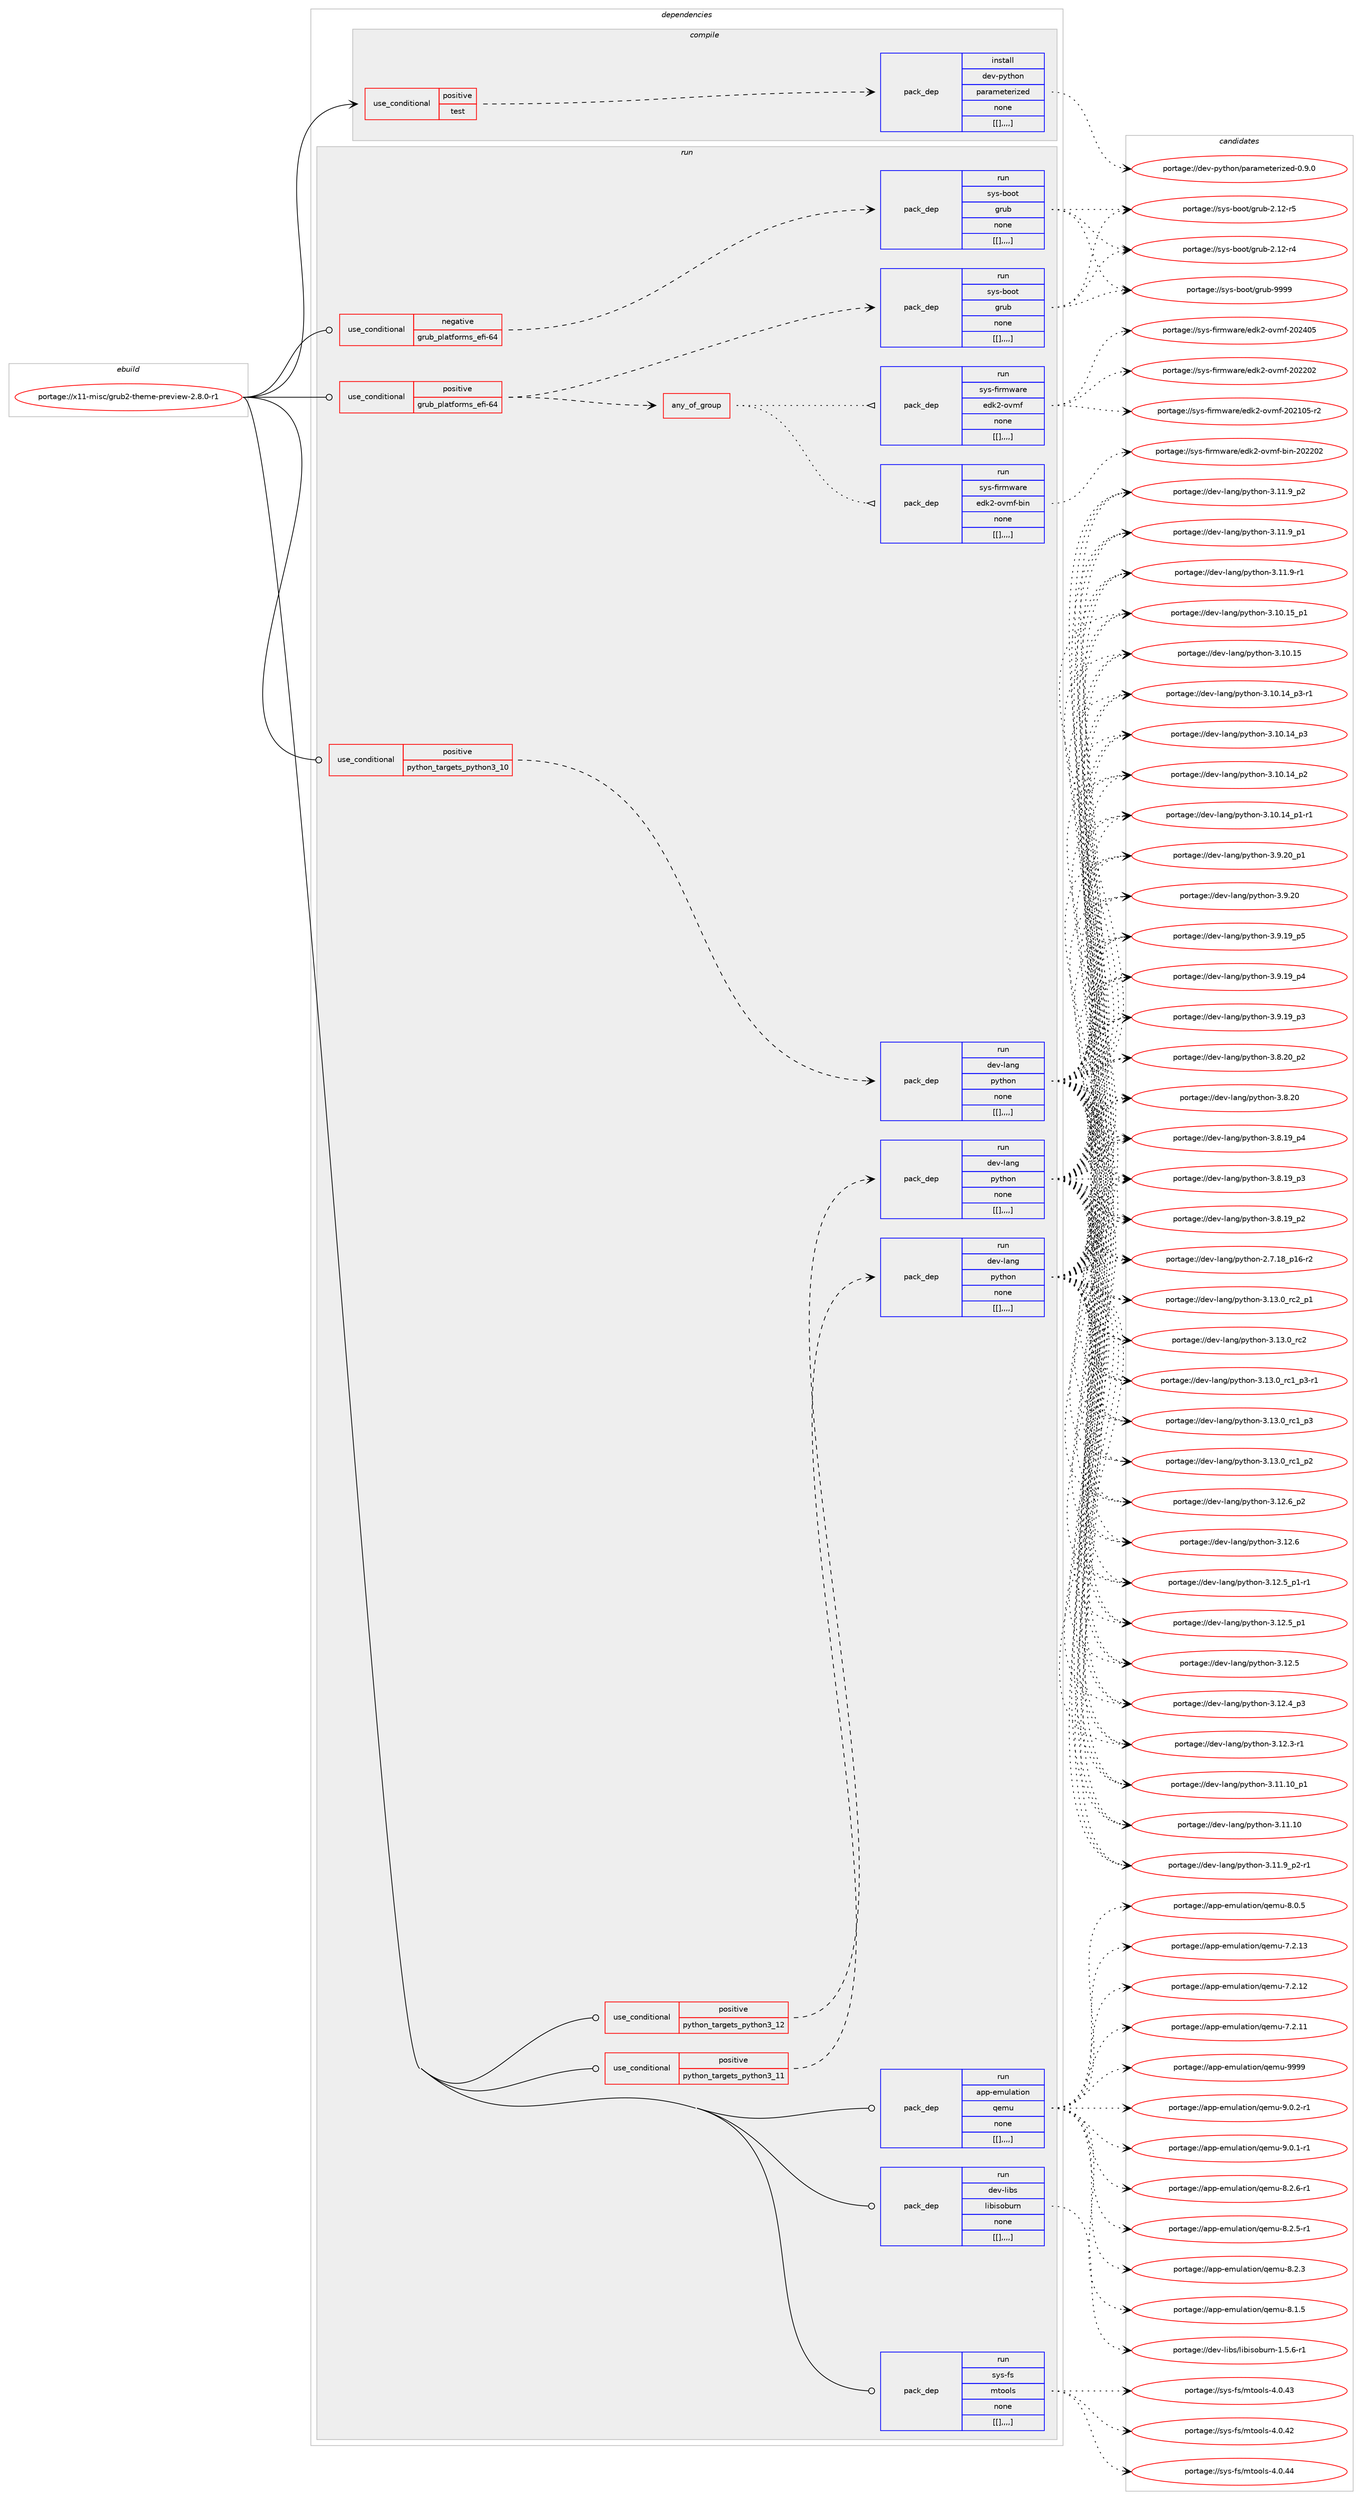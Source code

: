 digraph prolog {

# *************
# Graph options
# *************

newrank=true;
concentrate=true;
compound=true;
graph [rankdir=LR,fontname=Helvetica,fontsize=10,ranksep=1.5];#, ranksep=2.5, nodesep=0.2];
edge  [arrowhead=vee];
node  [fontname=Helvetica,fontsize=10];

# **********
# The ebuild
# **********

subgraph cluster_leftcol {
color=gray;
label=<<i>ebuild</i>>;
id [label="portage://x11-misc/grub2-theme-preview-2.8.0-r1", color=red, width=4, href="../x11-misc/grub2-theme-preview-2.8.0-r1.svg"];
}

# ****************
# The dependencies
# ****************

subgraph cluster_midcol {
color=gray;
label=<<i>dependencies</i>>;
subgraph cluster_compile {
fillcolor="#eeeeee";
style=filled;
label=<<i>compile</i>>;
subgraph cond127520 {
dependency474562 [label=<<TABLE BORDER="0" CELLBORDER="1" CELLSPACING="0" CELLPADDING="4"><TR><TD ROWSPAN="3" CELLPADDING="10">use_conditional</TD></TR><TR><TD>positive</TD></TR><TR><TD>test</TD></TR></TABLE>>, shape=none, color=red];
subgraph pack343637 {
dependency474563 [label=<<TABLE BORDER="0" CELLBORDER="1" CELLSPACING="0" CELLPADDING="4" WIDTH="220"><TR><TD ROWSPAN="6" CELLPADDING="30">pack_dep</TD></TR><TR><TD WIDTH="110">install</TD></TR><TR><TD>dev-python</TD></TR><TR><TD>parameterized</TD></TR><TR><TD>none</TD></TR><TR><TD>[[],,,,]</TD></TR></TABLE>>, shape=none, color=blue];
}
dependency474562:e -> dependency474563:w [weight=20,style="dashed",arrowhead="vee"];
}
id:e -> dependency474562:w [weight=20,style="solid",arrowhead="vee"];
}
subgraph cluster_compileandrun {
fillcolor="#eeeeee";
style=filled;
label=<<i>compile and run</i>>;
}
subgraph cluster_run {
fillcolor="#eeeeee";
style=filled;
label=<<i>run</i>>;
subgraph cond127521 {
dependency474564 [label=<<TABLE BORDER="0" CELLBORDER="1" CELLSPACING="0" CELLPADDING="4"><TR><TD ROWSPAN="3" CELLPADDING="10">use_conditional</TD></TR><TR><TD>negative</TD></TR><TR><TD>grub_platforms_efi-64</TD></TR></TABLE>>, shape=none, color=red];
subgraph pack343638 {
dependency474565 [label=<<TABLE BORDER="0" CELLBORDER="1" CELLSPACING="0" CELLPADDING="4" WIDTH="220"><TR><TD ROWSPAN="6" CELLPADDING="30">pack_dep</TD></TR><TR><TD WIDTH="110">run</TD></TR><TR><TD>sys-boot</TD></TR><TR><TD>grub</TD></TR><TR><TD>none</TD></TR><TR><TD>[[],,,,]</TD></TR></TABLE>>, shape=none, color=blue];
}
dependency474564:e -> dependency474565:w [weight=20,style="dashed",arrowhead="vee"];
}
id:e -> dependency474564:w [weight=20,style="solid",arrowhead="odot"];
subgraph cond127522 {
dependency474566 [label=<<TABLE BORDER="0" CELLBORDER="1" CELLSPACING="0" CELLPADDING="4"><TR><TD ROWSPAN="3" CELLPADDING="10">use_conditional</TD></TR><TR><TD>positive</TD></TR><TR><TD>grub_platforms_efi-64</TD></TR></TABLE>>, shape=none, color=red];
subgraph pack343639 {
dependency474567 [label=<<TABLE BORDER="0" CELLBORDER="1" CELLSPACING="0" CELLPADDING="4" WIDTH="220"><TR><TD ROWSPAN="6" CELLPADDING="30">pack_dep</TD></TR><TR><TD WIDTH="110">run</TD></TR><TR><TD>sys-boot</TD></TR><TR><TD>grub</TD></TR><TR><TD>none</TD></TR><TR><TD>[[],,,,]</TD></TR></TABLE>>, shape=none, color=blue];
}
dependency474566:e -> dependency474567:w [weight=20,style="dashed",arrowhead="vee"];
subgraph any3182 {
dependency474568 [label=<<TABLE BORDER="0" CELLBORDER="1" CELLSPACING="0" CELLPADDING="4"><TR><TD CELLPADDING="10">any_of_group</TD></TR></TABLE>>, shape=none, color=red];subgraph pack343640 {
dependency474569 [label=<<TABLE BORDER="0" CELLBORDER="1" CELLSPACING="0" CELLPADDING="4" WIDTH="220"><TR><TD ROWSPAN="6" CELLPADDING="30">pack_dep</TD></TR><TR><TD WIDTH="110">run</TD></TR><TR><TD>sys-firmware</TD></TR><TR><TD>edk2-ovmf</TD></TR><TR><TD>none</TD></TR><TR><TD>[[],,,,]</TD></TR></TABLE>>, shape=none, color=blue];
}
dependency474568:e -> dependency474569:w [weight=20,style="dotted",arrowhead="oinv"];
subgraph pack343641 {
dependency474570 [label=<<TABLE BORDER="0" CELLBORDER="1" CELLSPACING="0" CELLPADDING="4" WIDTH="220"><TR><TD ROWSPAN="6" CELLPADDING="30">pack_dep</TD></TR><TR><TD WIDTH="110">run</TD></TR><TR><TD>sys-firmware</TD></TR><TR><TD>edk2-ovmf-bin</TD></TR><TR><TD>none</TD></TR><TR><TD>[[],,,,]</TD></TR></TABLE>>, shape=none, color=blue];
}
dependency474568:e -> dependency474570:w [weight=20,style="dotted",arrowhead="oinv"];
}
dependency474566:e -> dependency474568:w [weight=20,style="dashed",arrowhead="vee"];
}
id:e -> dependency474566:w [weight=20,style="solid",arrowhead="odot"];
subgraph cond127523 {
dependency474571 [label=<<TABLE BORDER="0" CELLBORDER="1" CELLSPACING="0" CELLPADDING="4"><TR><TD ROWSPAN="3" CELLPADDING="10">use_conditional</TD></TR><TR><TD>positive</TD></TR><TR><TD>python_targets_python3_10</TD></TR></TABLE>>, shape=none, color=red];
subgraph pack343642 {
dependency474572 [label=<<TABLE BORDER="0" CELLBORDER="1" CELLSPACING="0" CELLPADDING="4" WIDTH="220"><TR><TD ROWSPAN="6" CELLPADDING="30">pack_dep</TD></TR><TR><TD WIDTH="110">run</TD></TR><TR><TD>dev-lang</TD></TR><TR><TD>python</TD></TR><TR><TD>none</TD></TR><TR><TD>[[],,,,]</TD></TR></TABLE>>, shape=none, color=blue];
}
dependency474571:e -> dependency474572:w [weight=20,style="dashed",arrowhead="vee"];
}
id:e -> dependency474571:w [weight=20,style="solid",arrowhead="odot"];
subgraph cond127524 {
dependency474573 [label=<<TABLE BORDER="0" CELLBORDER="1" CELLSPACING="0" CELLPADDING="4"><TR><TD ROWSPAN="3" CELLPADDING="10">use_conditional</TD></TR><TR><TD>positive</TD></TR><TR><TD>python_targets_python3_11</TD></TR></TABLE>>, shape=none, color=red];
subgraph pack343643 {
dependency474574 [label=<<TABLE BORDER="0" CELLBORDER="1" CELLSPACING="0" CELLPADDING="4" WIDTH="220"><TR><TD ROWSPAN="6" CELLPADDING="30">pack_dep</TD></TR><TR><TD WIDTH="110">run</TD></TR><TR><TD>dev-lang</TD></TR><TR><TD>python</TD></TR><TR><TD>none</TD></TR><TR><TD>[[],,,,]</TD></TR></TABLE>>, shape=none, color=blue];
}
dependency474573:e -> dependency474574:w [weight=20,style="dashed",arrowhead="vee"];
}
id:e -> dependency474573:w [weight=20,style="solid",arrowhead="odot"];
subgraph cond127525 {
dependency474575 [label=<<TABLE BORDER="0" CELLBORDER="1" CELLSPACING="0" CELLPADDING="4"><TR><TD ROWSPAN="3" CELLPADDING="10">use_conditional</TD></TR><TR><TD>positive</TD></TR><TR><TD>python_targets_python3_12</TD></TR></TABLE>>, shape=none, color=red];
subgraph pack343644 {
dependency474576 [label=<<TABLE BORDER="0" CELLBORDER="1" CELLSPACING="0" CELLPADDING="4" WIDTH="220"><TR><TD ROWSPAN="6" CELLPADDING="30">pack_dep</TD></TR><TR><TD WIDTH="110">run</TD></TR><TR><TD>dev-lang</TD></TR><TR><TD>python</TD></TR><TR><TD>none</TD></TR><TR><TD>[[],,,,]</TD></TR></TABLE>>, shape=none, color=blue];
}
dependency474575:e -> dependency474576:w [weight=20,style="dashed",arrowhead="vee"];
}
id:e -> dependency474575:w [weight=20,style="solid",arrowhead="odot"];
subgraph pack343645 {
dependency474577 [label=<<TABLE BORDER="0" CELLBORDER="1" CELLSPACING="0" CELLPADDING="4" WIDTH="220"><TR><TD ROWSPAN="6" CELLPADDING="30">pack_dep</TD></TR><TR><TD WIDTH="110">run</TD></TR><TR><TD>app-emulation</TD></TR><TR><TD>qemu</TD></TR><TR><TD>none</TD></TR><TR><TD>[[],,,,]</TD></TR></TABLE>>, shape=none, color=blue];
}
id:e -> dependency474577:w [weight=20,style="solid",arrowhead="odot"];
subgraph pack343646 {
dependency474578 [label=<<TABLE BORDER="0" CELLBORDER="1" CELLSPACING="0" CELLPADDING="4" WIDTH="220"><TR><TD ROWSPAN="6" CELLPADDING="30">pack_dep</TD></TR><TR><TD WIDTH="110">run</TD></TR><TR><TD>dev-libs</TD></TR><TR><TD>libisoburn</TD></TR><TR><TD>none</TD></TR><TR><TD>[[],,,,]</TD></TR></TABLE>>, shape=none, color=blue];
}
id:e -> dependency474578:w [weight=20,style="solid",arrowhead="odot"];
subgraph pack343647 {
dependency474579 [label=<<TABLE BORDER="0" CELLBORDER="1" CELLSPACING="0" CELLPADDING="4" WIDTH="220"><TR><TD ROWSPAN="6" CELLPADDING="30">pack_dep</TD></TR><TR><TD WIDTH="110">run</TD></TR><TR><TD>sys-fs</TD></TR><TR><TD>mtools</TD></TR><TR><TD>none</TD></TR><TR><TD>[[],,,,]</TD></TR></TABLE>>, shape=none, color=blue];
}
id:e -> dependency474579:w [weight=20,style="solid",arrowhead="odot"];
}
}

# **************
# The candidates
# **************

subgraph cluster_choices {
rank=same;
color=gray;
label=<<i>candidates</i>>;

subgraph choice343637 {
color=black;
nodesep=1;
choice10010111845112121116104111110471129711497109101116101114105122101100454846574648 [label="portage://dev-python/parameterized-0.9.0", color=red, width=4,href="../dev-python/parameterized-0.9.0.svg"];
dependency474563:e -> choice10010111845112121116104111110471129711497109101116101114105122101100454846574648:w [style=dotted,weight="100"];
}
subgraph choice343638 {
color=black;
nodesep=1;
choice115121115459811111111647103114117984557575757 [label="portage://sys-boot/grub-9999", color=red, width=4,href="../sys-boot/grub-9999.svg"];
choice1151211154598111111116471031141179845504649504511453 [label="portage://sys-boot/grub-2.12-r5", color=red, width=4,href="../sys-boot/grub-2.12-r5.svg"];
choice1151211154598111111116471031141179845504649504511452 [label="portage://sys-boot/grub-2.12-r4", color=red, width=4,href="../sys-boot/grub-2.12-r4.svg"];
dependency474565:e -> choice115121115459811111111647103114117984557575757:w [style=dotted,weight="100"];
dependency474565:e -> choice1151211154598111111116471031141179845504649504511453:w [style=dotted,weight="100"];
dependency474565:e -> choice1151211154598111111116471031141179845504649504511452:w [style=dotted,weight="100"];
}
subgraph choice343639 {
color=black;
nodesep=1;
choice115121115459811111111647103114117984557575757 [label="portage://sys-boot/grub-9999", color=red, width=4,href="../sys-boot/grub-9999.svg"];
choice1151211154598111111116471031141179845504649504511453 [label="portage://sys-boot/grub-2.12-r5", color=red, width=4,href="../sys-boot/grub-2.12-r5.svg"];
choice1151211154598111111116471031141179845504649504511452 [label="portage://sys-boot/grub-2.12-r4", color=red, width=4,href="../sys-boot/grub-2.12-r4.svg"];
dependency474567:e -> choice115121115459811111111647103114117984557575757:w [style=dotted,weight="100"];
dependency474567:e -> choice1151211154598111111116471031141179845504649504511453:w [style=dotted,weight="100"];
dependency474567:e -> choice1151211154598111111116471031141179845504649504511452:w [style=dotted,weight="100"];
}
subgraph choice343640 {
color=black;
nodesep=1;
choice115121115451021051141091199711410147101100107504511111810910245504850524853 [label="portage://sys-firmware/edk2-ovmf-202405", color=red, width=4,href="../sys-firmware/edk2-ovmf-202405.svg"];
choice115121115451021051141091199711410147101100107504511111810910245504850504850 [label="portage://sys-firmware/edk2-ovmf-202202", color=red, width=4,href="../sys-firmware/edk2-ovmf-202202.svg"];
choice1151211154510210511410911997114101471011001075045111118109102455048504948534511450 [label="portage://sys-firmware/edk2-ovmf-202105-r2", color=red, width=4,href="../sys-firmware/edk2-ovmf-202105-r2.svg"];
dependency474569:e -> choice115121115451021051141091199711410147101100107504511111810910245504850524853:w [style=dotted,weight="100"];
dependency474569:e -> choice115121115451021051141091199711410147101100107504511111810910245504850504850:w [style=dotted,weight="100"];
dependency474569:e -> choice1151211154510210511410911997114101471011001075045111118109102455048504948534511450:w [style=dotted,weight="100"];
}
subgraph choice343641 {
color=black;
nodesep=1;
choice1151211154510210511410911997114101471011001075045111118109102459810511045504850504850 [label="portage://sys-firmware/edk2-ovmf-bin-202202", color=red, width=4,href="../sys-firmware/edk2-ovmf-bin-202202.svg"];
dependency474570:e -> choice1151211154510210511410911997114101471011001075045111118109102459810511045504850504850:w [style=dotted,weight="100"];
}
subgraph choice343642 {
color=black;
nodesep=1;
choice100101118451089711010347112121116104111110455146495146489511499509511249 [label="portage://dev-lang/python-3.13.0_rc2_p1", color=red, width=4,href="../dev-lang/python-3.13.0_rc2_p1.svg"];
choice10010111845108971101034711212111610411111045514649514648951149950 [label="portage://dev-lang/python-3.13.0_rc2", color=red, width=4,href="../dev-lang/python-3.13.0_rc2.svg"];
choice1001011184510897110103471121211161041111104551464951464895114994995112514511449 [label="portage://dev-lang/python-3.13.0_rc1_p3-r1", color=red, width=4,href="../dev-lang/python-3.13.0_rc1_p3-r1.svg"];
choice100101118451089711010347112121116104111110455146495146489511499499511251 [label="portage://dev-lang/python-3.13.0_rc1_p3", color=red, width=4,href="../dev-lang/python-3.13.0_rc1_p3.svg"];
choice100101118451089711010347112121116104111110455146495146489511499499511250 [label="portage://dev-lang/python-3.13.0_rc1_p2", color=red, width=4,href="../dev-lang/python-3.13.0_rc1_p2.svg"];
choice100101118451089711010347112121116104111110455146495046549511250 [label="portage://dev-lang/python-3.12.6_p2", color=red, width=4,href="../dev-lang/python-3.12.6_p2.svg"];
choice10010111845108971101034711212111610411111045514649504654 [label="portage://dev-lang/python-3.12.6", color=red, width=4,href="../dev-lang/python-3.12.6.svg"];
choice1001011184510897110103471121211161041111104551464950465395112494511449 [label="portage://dev-lang/python-3.12.5_p1-r1", color=red, width=4,href="../dev-lang/python-3.12.5_p1-r1.svg"];
choice100101118451089711010347112121116104111110455146495046539511249 [label="portage://dev-lang/python-3.12.5_p1", color=red, width=4,href="../dev-lang/python-3.12.5_p1.svg"];
choice10010111845108971101034711212111610411111045514649504653 [label="portage://dev-lang/python-3.12.5", color=red, width=4,href="../dev-lang/python-3.12.5.svg"];
choice100101118451089711010347112121116104111110455146495046529511251 [label="portage://dev-lang/python-3.12.4_p3", color=red, width=4,href="../dev-lang/python-3.12.4_p3.svg"];
choice100101118451089711010347112121116104111110455146495046514511449 [label="portage://dev-lang/python-3.12.3-r1", color=red, width=4,href="../dev-lang/python-3.12.3-r1.svg"];
choice10010111845108971101034711212111610411111045514649494649489511249 [label="portage://dev-lang/python-3.11.10_p1", color=red, width=4,href="../dev-lang/python-3.11.10_p1.svg"];
choice1001011184510897110103471121211161041111104551464949464948 [label="portage://dev-lang/python-3.11.10", color=red, width=4,href="../dev-lang/python-3.11.10.svg"];
choice1001011184510897110103471121211161041111104551464949465795112504511449 [label="portage://dev-lang/python-3.11.9_p2-r1", color=red, width=4,href="../dev-lang/python-3.11.9_p2-r1.svg"];
choice100101118451089711010347112121116104111110455146494946579511250 [label="portage://dev-lang/python-3.11.9_p2", color=red, width=4,href="../dev-lang/python-3.11.9_p2.svg"];
choice100101118451089711010347112121116104111110455146494946579511249 [label="portage://dev-lang/python-3.11.9_p1", color=red, width=4,href="../dev-lang/python-3.11.9_p1.svg"];
choice100101118451089711010347112121116104111110455146494946574511449 [label="portage://dev-lang/python-3.11.9-r1", color=red, width=4,href="../dev-lang/python-3.11.9-r1.svg"];
choice10010111845108971101034711212111610411111045514649484649539511249 [label="portage://dev-lang/python-3.10.15_p1", color=red, width=4,href="../dev-lang/python-3.10.15_p1.svg"];
choice1001011184510897110103471121211161041111104551464948464953 [label="portage://dev-lang/python-3.10.15", color=red, width=4,href="../dev-lang/python-3.10.15.svg"];
choice100101118451089711010347112121116104111110455146494846495295112514511449 [label="portage://dev-lang/python-3.10.14_p3-r1", color=red, width=4,href="../dev-lang/python-3.10.14_p3-r1.svg"];
choice10010111845108971101034711212111610411111045514649484649529511251 [label="portage://dev-lang/python-3.10.14_p3", color=red, width=4,href="../dev-lang/python-3.10.14_p3.svg"];
choice10010111845108971101034711212111610411111045514649484649529511250 [label="portage://dev-lang/python-3.10.14_p2", color=red, width=4,href="../dev-lang/python-3.10.14_p2.svg"];
choice100101118451089711010347112121116104111110455146494846495295112494511449 [label="portage://dev-lang/python-3.10.14_p1-r1", color=red, width=4,href="../dev-lang/python-3.10.14_p1-r1.svg"];
choice100101118451089711010347112121116104111110455146574650489511249 [label="portage://dev-lang/python-3.9.20_p1", color=red, width=4,href="../dev-lang/python-3.9.20_p1.svg"];
choice10010111845108971101034711212111610411111045514657465048 [label="portage://dev-lang/python-3.9.20", color=red, width=4,href="../dev-lang/python-3.9.20.svg"];
choice100101118451089711010347112121116104111110455146574649579511253 [label="portage://dev-lang/python-3.9.19_p5", color=red, width=4,href="../dev-lang/python-3.9.19_p5.svg"];
choice100101118451089711010347112121116104111110455146574649579511252 [label="portage://dev-lang/python-3.9.19_p4", color=red, width=4,href="../dev-lang/python-3.9.19_p4.svg"];
choice100101118451089711010347112121116104111110455146574649579511251 [label="portage://dev-lang/python-3.9.19_p3", color=red, width=4,href="../dev-lang/python-3.9.19_p3.svg"];
choice100101118451089711010347112121116104111110455146564650489511250 [label="portage://dev-lang/python-3.8.20_p2", color=red, width=4,href="../dev-lang/python-3.8.20_p2.svg"];
choice10010111845108971101034711212111610411111045514656465048 [label="portage://dev-lang/python-3.8.20", color=red, width=4,href="../dev-lang/python-3.8.20.svg"];
choice100101118451089711010347112121116104111110455146564649579511252 [label="portage://dev-lang/python-3.8.19_p4", color=red, width=4,href="../dev-lang/python-3.8.19_p4.svg"];
choice100101118451089711010347112121116104111110455146564649579511251 [label="portage://dev-lang/python-3.8.19_p3", color=red, width=4,href="../dev-lang/python-3.8.19_p3.svg"];
choice100101118451089711010347112121116104111110455146564649579511250 [label="portage://dev-lang/python-3.8.19_p2", color=red, width=4,href="../dev-lang/python-3.8.19_p2.svg"];
choice100101118451089711010347112121116104111110455046554649569511249544511450 [label="portage://dev-lang/python-2.7.18_p16-r2", color=red, width=4,href="../dev-lang/python-2.7.18_p16-r2.svg"];
dependency474572:e -> choice100101118451089711010347112121116104111110455146495146489511499509511249:w [style=dotted,weight="100"];
dependency474572:e -> choice10010111845108971101034711212111610411111045514649514648951149950:w [style=dotted,weight="100"];
dependency474572:e -> choice1001011184510897110103471121211161041111104551464951464895114994995112514511449:w [style=dotted,weight="100"];
dependency474572:e -> choice100101118451089711010347112121116104111110455146495146489511499499511251:w [style=dotted,weight="100"];
dependency474572:e -> choice100101118451089711010347112121116104111110455146495146489511499499511250:w [style=dotted,weight="100"];
dependency474572:e -> choice100101118451089711010347112121116104111110455146495046549511250:w [style=dotted,weight="100"];
dependency474572:e -> choice10010111845108971101034711212111610411111045514649504654:w [style=dotted,weight="100"];
dependency474572:e -> choice1001011184510897110103471121211161041111104551464950465395112494511449:w [style=dotted,weight="100"];
dependency474572:e -> choice100101118451089711010347112121116104111110455146495046539511249:w [style=dotted,weight="100"];
dependency474572:e -> choice10010111845108971101034711212111610411111045514649504653:w [style=dotted,weight="100"];
dependency474572:e -> choice100101118451089711010347112121116104111110455146495046529511251:w [style=dotted,weight="100"];
dependency474572:e -> choice100101118451089711010347112121116104111110455146495046514511449:w [style=dotted,weight="100"];
dependency474572:e -> choice10010111845108971101034711212111610411111045514649494649489511249:w [style=dotted,weight="100"];
dependency474572:e -> choice1001011184510897110103471121211161041111104551464949464948:w [style=dotted,weight="100"];
dependency474572:e -> choice1001011184510897110103471121211161041111104551464949465795112504511449:w [style=dotted,weight="100"];
dependency474572:e -> choice100101118451089711010347112121116104111110455146494946579511250:w [style=dotted,weight="100"];
dependency474572:e -> choice100101118451089711010347112121116104111110455146494946579511249:w [style=dotted,weight="100"];
dependency474572:e -> choice100101118451089711010347112121116104111110455146494946574511449:w [style=dotted,weight="100"];
dependency474572:e -> choice10010111845108971101034711212111610411111045514649484649539511249:w [style=dotted,weight="100"];
dependency474572:e -> choice1001011184510897110103471121211161041111104551464948464953:w [style=dotted,weight="100"];
dependency474572:e -> choice100101118451089711010347112121116104111110455146494846495295112514511449:w [style=dotted,weight="100"];
dependency474572:e -> choice10010111845108971101034711212111610411111045514649484649529511251:w [style=dotted,weight="100"];
dependency474572:e -> choice10010111845108971101034711212111610411111045514649484649529511250:w [style=dotted,weight="100"];
dependency474572:e -> choice100101118451089711010347112121116104111110455146494846495295112494511449:w [style=dotted,weight="100"];
dependency474572:e -> choice100101118451089711010347112121116104111110455146574650489511249:w [style=dotted,weight="100"];
dependency474572:e -> choice10010111845108971101034711212111610411111045514657465048:w [style=dotted,weight="100"];
dependency474572:e -> choice100101118451089711010347112121116104111110455146574649579511253:w [style=dotted,weight="100"];
dependency474572:e -> choice100101118451089711010347112121116104111110455146574649579511252:w [style=dotted,weight="100"];
dependency474572:e -> choice100101118451089711010347112121116104111110455146574649579511251:w [style=dotted,weight="100"];
dependency474572:e -> choice100101118451089711010347112121116104111110455146564650489511250:w [style=dotted,weight="100"];
dependency474572:e -> choice10010111845108971101034711212111610411111045514656465048:w [style=dotted,weight="100"];
dependency474572:e -> choice100101118451089711010347112121116104111110455146564649579511252:w [style=dotted,weight="100"];
dependency474572:e -> choice100101118451089711010347112121116104111110455146564649579511251:w [style=dotted,weight="100"];
dependency474572:e -> choice100101118451089711010347112121116104111110455146564649579511250:w [style=dotted,weight="100"];
dependency474572:e -> choice100101118451089711010347112121116104111110455046554649569511249544511450:w [style=dotted,weight="100"];
}
subgraph choice343643 {
color=black;
nodesep=1;
choice100101118451089711010347112121116104111110455146495146489511499509511249 [label="portage://dev-lang/python-3.13.0_rc2_p1", color=red, width=4,href="../dev-lang/python-3.13.0_rc2_p1.svg"];
choice10010111845108971101034711212111610411111045514649514648951149950 [label="portage://dev-lang/python-3.13.0_rc2", color=red, width=4,href="../dev-lang/python-3.13.0_rc2.svg"];
choice1001011184510897110103471121211161041111104551464951464895114994995112514511449 [label="portage://dev-lang/python-3.13.0_rc1_p3-r1", color=red, width=4,href="../dev-lang/python-3.13.0_rc1_p3-r1.svg"];
choice100101118451089711010347112121116104111110455146495146489511499499511251 [label="portage://dev-lang/python-3.13.0_rc1_p3", color=red, width=4,href="../dev-lang/python-3.13.0_rc1_p3.svg"];
choice100101118451089711010347112121116104111110455146495146489511499499511250 [label="portage://dev-lang/python-3.13.0_rc1_p2", color=red, width=4,href="../dev-lang/python-3.13.0_rc1_p2.svg"];
choice100101118451089711010347112121116104111110455146495046549511250 [label="portage://dev-lang/python-3.12.6_p2", color=red, width=4,href="../dev-lang/python-3.12.6_p2.svg"];
choice10010111845108971101034711212111610411111045514649504654 [label="portage://dev-lang/python-3.12.6", color=red, width=4,href="../dev-lang/python-3.12.6.svg"];
choice1001011184510897110103471121211161041111104551464950465395112494511449 [label="portage://dev-lang/python-3.12.5_p1-r1", color=red, width=4,href="../dev-lang/python-3.12.5_p1-r1.svg"];
choice100101118451089711010347112121116104111110455146495046539511249 [label="portage://dev-lang/python-3.12.5_p1", color=red, width=4,href="../dev-lang/python-3.12.5_p1.svg"];
choice10010111845108971101034711212111610411111045514649504653 [label="portage://dev-lang/python-3.12.5", color=red, width=4,href="../dev-lang/python-3.12.5.svg"];
choice100101118451089711010347112121116104111110455146495046529511251 [label="portage://dev-lang/python-3.12.4_p3", color=red, width=4,href="../dev-lang/python-3.12.4_p3.svg"];
choice100101118451089711010347112121116104111110455146495046514511449 [label="portage://dev-lang/python-3.12.3-r1", color=red, width=4,href="../dev-lang/python-3.12.3-r1.svg"];
choice10010111845108971101034711212111610411111045514649494649489511249 [label="portage://dev-lang/python-3.11.10_p1", color=red, width=4,href="../dev-lang/python-3.11.10_p1.svg"];
choice1001011184510897110103471121211161041111104551464949464948 [label="portage://dev-lang/python-3.11.10", color=red, width=4,href="../dev-lang/python-3.11.10.svg"];
choice1001011184510897110103471121211161041111104551464949465795112504511449 [label="portage://dev-lang/python-3.11.9_p2-r1", color=red, width=4,href="../dev-lang/python-3.11.9_p2-r1.svg"];
choice100101118451089711010347112121116104111110455146494946579511250 [label="portage://dev-lang/python-3.11.9_p2", color=red, width=4,href="../dev-lang/python-3.11.9_p2.svg"];
choice100101118451089711010347112121116104111110455146494946579511249 [label="portage://dev-lang/python-3.11.9_p1", color=red, width=4,href="../dev-lang/python-3.11.9_p1.svg"];
choice100101118451089711010347112121116104111110455146494946574511449 [label="portage://dev-lang/python-3.11.9-r1", color=red, width=4,href="../dev-lang/python-3.11.9-r1.svg"];
choice10010111845108971101034711212111610411111045514649484649539511249 [label="portage://dev-lang/python-3.10.15_p1", color=red, width=4,href="../dev-lang/python-3.10.15_p1.svg"];
choice1001011184510897110103471121211161041111104551464948464953 [label="portage://dev-lang/python-3.10.15", color=red, width=4,href="../dev-lang/python-3.10.15.svg"];
choice100101118451089711010347112121116104111110455146494846495295112514511449 [label="portage://dev-lang/python-3.10.14_p3-r1", color=red, width=4,href="../dev-lang/python-3.10.14_p3-r1.svg"];
choice10010111845108971101034711212111610411111045514649484649529511251 [label="portage://dev-lang/python-3.10.14_p3", color=red, width=4,href="../dev-lang/python-3.10.14_p3.svg"];
choice10010111845108971101034711212111610411111045514649484649529511250 [label="portage://dev-lang/python-3.10.14_p2", color=red, width=4,href="../dev-lang/python-3.10.14_p2.svg"];
choice100101118451089711010347112121116104111110455146494846495295112494511449 [label="portage://dev-lang/python-3.10.14_p1-r1", color=red, width=4,href="../dev-lang/python-3.10.14_p1-r1.svg"];
choice100101118451089711010347112121116104111110455146574650489511249 [label="portage://dev-lang/python-3.9.20_p1", color=red, width=4,href="../dev-lang/python-3.9.20_p1.svg"];
choice10010111845108971101034711212111610411111045514657465048 [label="portage://dev-lang/python-3.9.20", color=red, width=4,href="../dev-lang/python-3.9.20.svg"];
choice100101118451089711010347112121116104111110455146574649579511253 [label="portage://dev-lang/python-3.9.19_p5", color=red, width=4,href="../dev-lang/python-3.9.19_p5.svg"];
choice100101118451089711010347112121116104111110455146574649579511252 [label="portage://dev-lang/python-3.9.19_p4", color=red, width=4,href="../dev-lang/python-3.9.19_p4.svg"];
choice100101118451089711010347112121116104111110455146574649579511251 [label="portage://dev-lang/python-3.9.19_p3", color=red, width=4,href="../dev-lang/python-3.9.19_p3.svg"];
choice100101118451089711010347112121116104111110455146564650489511250 [label="portage://dev-lang/python-3.8.20_p2", color=red, width=4,href="../dev-lang/python-3.8.20_p2.svg"];
choice10010111845108971101034711212111610411111045514656465048 [label="portage://dev-lang/python-3.8.20", color=red, width=4,href="../dev-lang/python-3.8.20.svg"];
choice100101118451089711010347112121116104111110455146564649579511252 [label="portage://dev-lang/python-3.8.19_p4", color=red, width=4,href="../dev-lang/python-3.8.19_p4.svg"];
choice100101118451089711010347112121116104111110455146564649579511251 [label="portage://dev-lang/python-3.8.19_p3", color=red, width=4,href="../dev-lang/python-3.8.19_p3.svg"];
choice100101118451089711010347112121116104111110455146564649579511250 [label="portage://dev-lang/python-3.8.19_p2", color=red, width=4,href="../dev-lang/python-3.8.19_p2.svg"];
choice100101118451089711010347112121116104111110455046554649569511249544511450 [label="portage://dev-lang/python-2.7.18_p16-r2", color=red, width=4,href="../dev-lang/python-2.7.18_p16-r2.svg"];
dependency474574:e -> choice100101118451089711010347112121116104111110455146495146489511499509511249:w [style=dotted,weight="100"];
dependency474574:e -> choice10010111845108971101034711212111610411111045514649514648951149950:w [style=dotted,weight="100"];
dependency474574:e -> choice1001011184510897110103471121211161041111104551464951464895114994995112514511449:w [style=dotted,weight="100"];
dependency474574:e -> choice100101118451089711010347112121116104111110455146495146489511499499511251:w [style=dotted,weight="100"];
dependency474574:e -> choice100101118451089711010347112121116104111110455146495146489511499499511250:w [style=dotted,weight="100"];
dependency474574:e -> choice100101118451089711010347112121116104111110455146495046549511250:w [style=dotted,weight="100"];
dependency474574:e -> choice10010111845108971101034711212111610411111045514649504654:w [style=dotted,weight="100"];
dependency474574:e -> choice1001011184510897110103471121211161041111104551464950465395112494511449:w [style=dotted,weight="100"];
dependency474574:e -> choice100101118451089711010347112121116104111110455146495046539511249:w [style=dotted,weight="100"];
dependency474574:e -> choice10010111845108971101034711212111610411111045514649504653:w [style=dotted,weight="100"];
dependency474574:e -> choice100101118451089711010347112121116104111110455146495046529511251:w [style=dotted,weight="100"];
dependency474574:e -> choice100101118451089711010347112121116104111110455146495046514511449:w [style=dotted,weight="100"];
dependency474574:e -> choice10010111845108971101034711212111610411111045514649494649489511249:w [style=dotted,weight="100"];
dependency474574:e -> choice1001011184510897110103471121211161041111104551464949464948:w [style=dotted,weight="100"];
dependency474574:e -> choice1001011184510897110103471121211161041111104551464949465795112504511449:w [style=dotted,weight="100"];
dependency474574:e -> choice100101118451089711010347112121116104111110455146494946579511250:w [style=dotted,weight="100"];
dependency474574:e -> choice100101118451089711010347112121116104111110455146494946579511249:w [style=dotted,weight="100"];
dependency474574:e -> choice100101118451089711010347112121116104111110455146494946574511449:w [style=dotted,weight="100"];
dependency474574:e -> choice10010111845108971101034711212111610411111045514649484649539511249:w [style=dotted,weight="100"];
dependency474574:e -> choice1001011184510897110103471121211161041111104551464948464953:w [style=dotted,weight="100"];
dependency474574:e -> choice100101118451089711010347112121116104111110455146494846495295112514511449:w [style=dotted,weight="100"];
dependency474574:e -> choice10010111845108971101034711212111610411111045514649484649529511251:w [style=dotted,weight="100"];
dependency474574:e -> choice10010111845108971101034711212111610411111045514649484649529511250:w [style=dotted,weight="100"];
dependency474574:e -> choice100101118451089711010347112121116104111110455146494846495295112494511449:w [style=dotted,weight="100"];
dependency474574:e -> choice100101118451089711010347112121116104111110455146574650489511249:w [style=dotted,weight="100"];
dependency474574:e -> choice10010111845108971101034711212111610411111045514657465048:w [style=dotted,weight="100"];
dependency474574:e -> choice100101118451089711010347112121116104111110455146574649579511253:w [style=dotted,weight="100"];
dependency474574:e -> choice100101118451089711010347112121116104111110455146574649579511252:w [style=dotted,weight="100"];
dependency474574:e -> choice100101118451089711010347112121116104111110455146574649579511251:w [style=dotted,weight="100"];
dependency474574:e -> choice100101118451089711010347112121116104111110455146564650489511250:w [style=dotted,weight="100"];
dependency474574:e -> choice10010111845108971101034711212111610411111045514656465048:w [style=dotted,weight="100"];
dependency474574:e -> choice100101118451089711010347112121116104111110455146564649579511252:w [style=dotted,weight="100"];
dependency474574:e -> choice100101118451089711010347112121116104111110455146564649579511251:w [style=dotted,weight="100"];
dependency474574:e -> choice100101118451089711010347112121116104111110455146564649579511250:w [style=dotted,weight="100"];
dependency474574:e -> choice100101118451089711010347112121116104111110455046554649569511249544511450:w [style=dotted,weight="100"];
}
subgraph choice343644 {
color=black;
nodesep=1;
choice100101118451089711010347112121116104111110455146495146489511499509511249 [label="portage://dev-lang/python-3.13.0_rc2_p1", color=red, width=4,href="../dev-lang/python-3.13.0_rc2_p1.svg"];
choice10010111845108971101034711212111610411111045514649514648951149950 [label="portage://dev-lang/python-3.13.0_rc2", color=red, width=4,href="../dev-lang/python-3.13.0_rc2.svg"];
choice1001011184510897110103471121211161041111104551464951464895114994995112514511449 [label="portage://dev-lang/python-3.13.0_rc1_p3-r1", color=red, width=4,href="../dev-lang/python-3.13.0_rc1_p3-r1.svg"];
choice100101118451089711010347112121116104111110455146495146489511499499511251 [label="portage://dev-lang/python-3.13.0_rc1_p3", color=red, width=4,href="../dev-lang/python-3.13.0_rc1_p3.svg"];
choice100101118451089711010347112121116104111110455146495146489511499499511250 [label="portage://dev-lang/python-3.13.0_rc1_p2", color=red, width=4,href="../dev-lang/python-3.13.0_rc1_p2.svg"];
choice100101118451089711010347112121116104111110455146495046549511250 [label="portage://dev-lang/python-3.12.6_p2", color=red, width=4,href="../dev-lang/python-3.12.6_p2.svg"];
choice10010111845108971101034711212111610411111045514649504654 [label="portage://dev-lang/python-3.12.6", color=red, width=4,href="../dev-lang/python-3.12.6.svg"];
choice1001011184510897110103471121211161041111104551464950465395112494511449 [label="portage://dev-lang/python-3.12.5_p1-r1", color=red, width=4,href="../dev-lang/python-3.12.5_p1-r1.svg"];
choice100101118451089711010347112121116104111110455146495046539511249 [label="portage://dev-lang/python-3.12.5_p1", color=red, width=4,href="../dev-lang/python-3.12.5_p1.svg"];
choice10010111845108971101034711212111610411111045514649504653 [label="portage://dev-lang/python-3.12.5", color=red, width=4,href="../dev-lang/python-3.12.5.svg"];
choice100101118451089711010347112121116104111110455146495046529511251 [label="portage://dev-lang/python-3.12.4_p3", color=red, width=4,href="../dev-lang/python-3.12.4_p3.svg"];
choice100101118451089711010347112121116104111110455146495046514511449 [label="portage://dev-lang/python-3.12.3-r1", color=red, width=4,href="../dev-lang/python-3.12.3-r1.svg"];
choice10010111845108971101034711212111610411111045514649494649489511249 [label="portage://dev-lang/python-3.11.10_p1", color=red, width=4,href="../dev-lang/python-3.11.10_p1.svg"];
choice1001011184510897110103471121211161041111104551464949464948 [label="portage://dev-lang/python-3.11.10", color=red, width=4,href="../dev-lang/python-3.11.10.svg"];
choice1001011184510897110103471121211161041111104551464949465795112504511449 [label="portage://dev-lang/python-3.11.9_p2-r1", color=red, width=4,href="../dev-lang/python-3.11.9_p2-r1.svg"];
choice100101118451089711010347112121116104111110455146494946579511250 [label="portage://dev-lang/python-3.11.9_p2", color=red, width=4,href="../dev-lang/python-3.11.9_p2.svg"];
choice100101118451089711010347112121116104111110455146494946579511249 [label="portage://dev-lang/python-3.11.9_p1", color=red, width=4,href="../dev-lang/python-3.11.9_p1.svg"];
choice100101118451089711010347112121116104111110455146494946574511449 [label="portage://dev-lang/python-3.11.9-r1", color=red, width=4,href="../dev-lang/python-3.11.9-r1.svg"];
choice10010111845108971101034711212111610411111045514649484649539511249 [label="portage://dev-lang/python-3.10.15_p1", color=red, width=4,href="../dev-lang/python-3.10.15_p1.svg"];
choice1001011184510897110103471121211161041111104551464948464953 [label="portage://dev-lang/python-3.10.15", color=red, width=4,href="../dev-lang/python-3.10.15.svg"];
choice100101118451089711010347112121116104111110455146494846495295112514511449 [label="portage://dev-lang/python-3.10.14_p3-r1", color=red, width=4,href="../dev-lang/python-3.10.14_p3-r1.svg"];
choice10010111845108971101034711212111610411111045514649484649529511251 [label="portage://dev-lang/python-3.10.14_p3", color=red, width=4,href="../dev-lang/python-3.10.14_p3.svg"];
choice10010111845108971101034711212111610411111045514649484649529511250 [label="portage://dev-lang/python-3.10.14_p2", color=red, width=4,href="../dev-lang/python-3.10.14_p2.svg"];
choice100101118451089711010347112121116104111110455146494846495295112494511449 [label="portage://dev-lang/python-3.10.14_p1-r1", color=red, width=4,href="../dev-lang/python-3.10.14_p1-r1.svg"];
choice100101118451089711010347112121116104111110455146574650489511249 [label="portage://dev-lang/python-3.9.20_p1", color=red, width=4,href="../dev-lang/python-3.9.20_p1.svg"];
choice10010111845108971101034711212111610411111045514657465048 [label="portage://dev-lang/python-3.9.20", color=red, width=4,href="../dev-lang/python-3.9.20.svg"];
choice100101118451089711010347112121116104111110455146574649579511253 [label="portage://dev-lang/python-3.9.19_p5", color=red, width=4,href="../dev-lang/python-3.9.19_p5.svg"];
choice100101118451089711010347112121116104111110455146574649579511252 [label="portage://dev-lang/python-3.9.19_p4", color=red, width=4,href="../dev-lang/python-3.9.19_p4.svg"];
choice100101118451089711010347112121116104111110455146574649579511251 [label="portage://dev-lang/python-3.9.19_p3", color=red, width=4,href="../dev-lang/python-3.9.19_p3.svg"];
choice100101118451089711010347112121116104111110455146564650489511250 [label="portage://dev-lang/python-3.8.20_p2", color=red, width=4,href="../dev-lang/python-3.8.20_p2.svg"];
choice10010111845108971101034711212111610411111045514656465048 [label="portage://dev-lang/python-3.8.20", color=red, width=4,href="../dev-lang/python-3.8.20.svg"];
choice100101118451089711010347112121116104111110455146564649579511252 [label="portage://dev-lang/python-3.8.19_p4", color=red, width=4,href="../dev-lang/python-3.8.19_p4.svg"];
choice100101118451089711010347112121116104111110455146564649579511251 [label="portage://dev-lang/python-3.8.19_p3", color=red, width=4,href="../dev-lang/python-3.8.19_p3.svg"];
choice100101118451089711010347112121116104111110455146564649579511250 [label="portage://dev-lang/python-3.8.19_p2", color=red, width=4,href="../dev-lang/python-3.8.19_p2.svg"];
choice100101118451089711010347112121116104111110455046554649569511249544511450 [label="portage://dev-lang/python-2.7.18_p16-r2", color=red, width=4,href="../dev-lang/python-2.7.18_p16-r2.svg"];
dependency474576:e -> choice100101118451089711010347112121116104111110455146495146489511499509511249:w [style=dotted,weight="100"];
dependency474576:e -> choice10010111845108971101034711212111610411111045514649514648951149950:w [style=dotted,weight="100"];
dependency474576:e -> choice1001011184510897110103471121211161041111104551464951464895114994995112514511449:w [style=dotted,weight="100"];
dependency474576:e -> choice100101118451089711010347112121116104111110455146495146489511499499511251:w [style=dotted,weight="100"];
dependency474576:e -> choice100101118451089711010347112121116104111110455146495146489511499499511250:w [style=dotted,weight="100"];
dependency474576:e -> choice100101118451089711010347112121116104111110455146495046549511250:w [style=dotted,weight="100"];
dependency474576:e -> choice10010111845108971101034711212111610411111045514649504654:w [style=dotted,weight="100"];
dependency474576:e -> choice1001011184510897110103471121211161041111104551464950465395112494511449:w [style=dotted,weight="100"];
dependency474576:e -> choice100101118451089711010347112121116104111110455146495046539511249:w [style=dotted,weight="100"];
dependency474576:e -> choice10010111845108971101034711212111610411111045514649504653:w [style=dotted,weight="100"];
dependency474576:e -> choice100101118451089711010347112121116104111110455146495046529511251:w [style=dotted,weight="100"];
dependency474576:e -> choice100101118451089711010347112121116104111110455146495046514511449:w [style=dotted,weight="100"];
dependency474576:e -> choice10010111845108971101034711212111610411111045514649494649489511249:w [style=dotted,weight="100"];
dependency474576:e -> choice1001011184510897110103471121211161041111104551464949464948:w [style=dotted,weight="100"];
dependency474576:e -> choice1001011184510897110103471121211161041111104551464949465795112504511449:w [style=dotted,weight="100"];
dependency474576:e -> choice100101118451089711010347112121116104111110455146494946579511250:w [style=dotted,weight="100"];
dependency474576:e -> choice100101118451089711010347112121116104111110455146494946579511249:w [style=dotted,weight="100"];
dependency474576:e -> choice100101118451089711010347112121116104111110455146494946574511449:w [style=dotted,weight="100"];
dependency474576:e -> choice10010111845108971101034711212111610411111045514649484649539511249:w [style=dotted,weight="100"];
dependency474576:e -> choice1001011184510897110103471121211161041111104551464948464953:w [style=dotted,weight="100"];
dependency474576:e -> choice100101118451089711010347112121116104111110455146494846495295112514511449:w [style=dotted,weight="100"];
dependency474576:e -> choice10010111845108971101034711212111610411111045514649484649529511251:w [style=dotted,weight="100"];
dependency474576:e -> choice10010111845108971101034711212111610411111045514649484649529511250:w [style=dotted,weight="100"];
dependency474576:e -> choice100101118451089711010347112121116104111110455146494846495295112494511449:w [style=dotted,weight="100"];
dependency474576:e -> choice100101118451089711010347112121116104111110455146574650489511249:w [style=dotted,weight="100"];
dependency474576:e -> choice10010111845108971101034711212111610411111045514657465048:w [style=dotted,weight="100"];
dependency474576:e -> choice100101118451089711010347112121116104111110455146574649579511253:w [style=dotted,weight="100"];
dependency474576:e -> choice100101118451089711010347112121116104111110455146574649579511252:w [style=dotted,weight="100"];
dependency474576:e -> choice100101118451089711010347112121116104111110455146574649579511251:w [style=dotted,weight="100"];
dependency474576:e -> choice100101118451089711010347112121116104111110455146564650489511250:w [style=dotted,weight="100"];
dependency474576:e -> choice10010111845108971101034711212111610411111045514656465048:w [style=dotted,weight="100"];
dependency474576:e -> choice100101118451089711010347112121116104111110455146564649579511252:w [style=dotted,weight="100"];
dependency474576:e -> choice100101118451089711010347112121116104111110455146564649579511251:w [style=dotted,weight="100"];
dependency474576:e -> choice100101118451089711010347112121116104111110455146564649579511250:w [style=dotted,weight="100"];
dependency474576:e -> choice100101118451089711010347112121116104111110455046554649569511249544511450:w [style=dotted,weight="100"];
}
subgraph choice343645 {
color=black;
nodesep=1;
choice971121124510110911710897116105111110471131011091174557575757 [label="portage://app-emulation/qemu-9999", color=red, width=4,href="../app-emulation/qemu-9999.svg"];
choice971121124510110911710897116105111110471131011091174557464846504511449 [label="portage://app-emulation/qemu-9.0.2-r1", color=red, width=4,href="../app-emulation/qemu-9.0.2-r1.svg"];
choice971121124510110911710897116105111110471131011091174557464846494511449 [label="portage://app-emulation/qemu-9.0.1-r1", color=red, width=4,href="../app-emulation/qemu-9.0.1-r1.svg"];
choice971121124510110911710897116105111110471131011091174556465046544511449 [label="portage://app-emulation/qemu-8.2.6-r1", color=red, width=4,href="../app-emulation/qemu-8.2.6-r1.svg"];
choice971121124510110911710897116105111110471131011091174556465046534511449 [label="portage://app-emulation/qemu-8.2.5-r1", color=red, width=4,href="../app-emulation/qemu-8.2.5-r1.svg"];
choice97112112451011091171089711610511111047113101109117455646504651 [label="portage://app-emulation/qemu-8.2.3", color=red, width=4,href="../app-emulation/qemu-8.2.3.svg"];
choice97112112451011091171089711610511111047113101109117455646494653 [label="portage://app-emulation/qemu-8.1.5", color=red, width=4,href="../app-emulation/qemu-8.1.5.svg"];
choice97112112451011091171089711610511111047113101109117455646484653 [label="portage://app-emulation/qemu-8.0.5", color=red, width=4,href="../app-emulation/qemu-8.0.5.svg"];
choice9711211245101109117108971161051111104711310110911745554650464951 [label="portage://app-emulation/qemu-7.2.13", color=red, width=4,href="../app-emulation/qemu-7.2.13.svg"];
choice9711211245101109117108971161051111104711310110911745554650464950 [label="portage://app-emulation/qemu-7.2.12", color=red, width=4,href="../app-emulation/qemu-7.2.12.svg"];
choice9711211245101109117108971161051111104711310110911745554650464949 [label="portage://app-emulation/qemu-7.2.11", color=red, width=4,href="../app-emulation/qemu-7.2.11.svg"];
dependency474577:e -> choice971121124510110911710897116105111110471131011091174557575757:w [style=dotted,weight="100"];
dependency474577:e -> choice971121124510110911710897116105111110471131011091174557464846504511449:w [style=dotted,weight="100"];
dependency474577:e -> choice971121124510110911710897116105111110471131011091174557464846494511449:w [style=dotted,weight="100"];
dependency474577:e -> choice971121124510110911710897116105111110471131011091174556465046544511449:w [style=dotted,weight="100"];
dependency474577:e -> choice971121124510110911710897116105111110471131011091174556465046534511449:w [style=dotted,weight="100"];
dependency474577:e -> choice97112112451011091171089711610511111047113101109117455646504651:w [style=dotted,weight="100"];
dependency474577:e -> choice97112112451011091171089711610511111047113101109117455646494653:w [style=dotted,weight="100"];
dependency474577:e -> choice97112112451011091171089711610511111047113101109117455646484653:w [style=dotted,weight="100"];
dependency474577:e -> choice9711211245101109117108971161051111104711310110911745554650464951:w [style=dotted,weight="100"];
dependency474577:e -> choice9711211245101109117108971161051111104711310110911745554650464950:w [style=dotted,weight="100"];
dependency474577:e -> choice9711211245101109117108971161051111104711310110911745554650464949:w [style=dotted,weight="100"];
}
subgraph choice343646 {
color=black;
nodesep=1;
choice10010111845108105981154710810598105115111981171141104549465346544511449 [label="portage://dev-libs/libisoburn-1.5.6-r1", color=red, width=4,href="../dev-libs/libisoburn-1.5.6-r1.svg"];
dependency474578:e -> choice10010111845108105981154710810598105115111981171141104549465346544511449:w [style=dotted,weight="100"];
}
subgraph choice343647 {
color=black;
nodesep=1;
choice115121115451021154710911611111110811545524648465252 [label="portage://sys-fs/mtools-4.0.44", color=red, width=4,href="../sys-fs/mtools-4.0.44.svg"];
choice115121115451021154710911611111110811545524648465251 [label="portage://sys-fs/mtools-4.0.43", color=red, width=4,href="../sys-fs/mtools-4.0.43.svg"];
choice115121115451021154710911611111110811545524648465250 [label="portage://sys-fs/mtools-4.0.42", color=red, width=4,href="../sys-fs/mtools-4.0.42.svg"];
dependency474579:e -> choice115121115451021154710911611111110811545524648465252:w [style=dotted,weight="100"];
dependency474579:e -> choice115121115451021154710911611111110811545524648465251:w [style=dotted,weight="100"];
dependency474579:e -> choice115121115451021154710911611111110811545524648465250:w [style=dotted,weight="100"];
}
}

}
